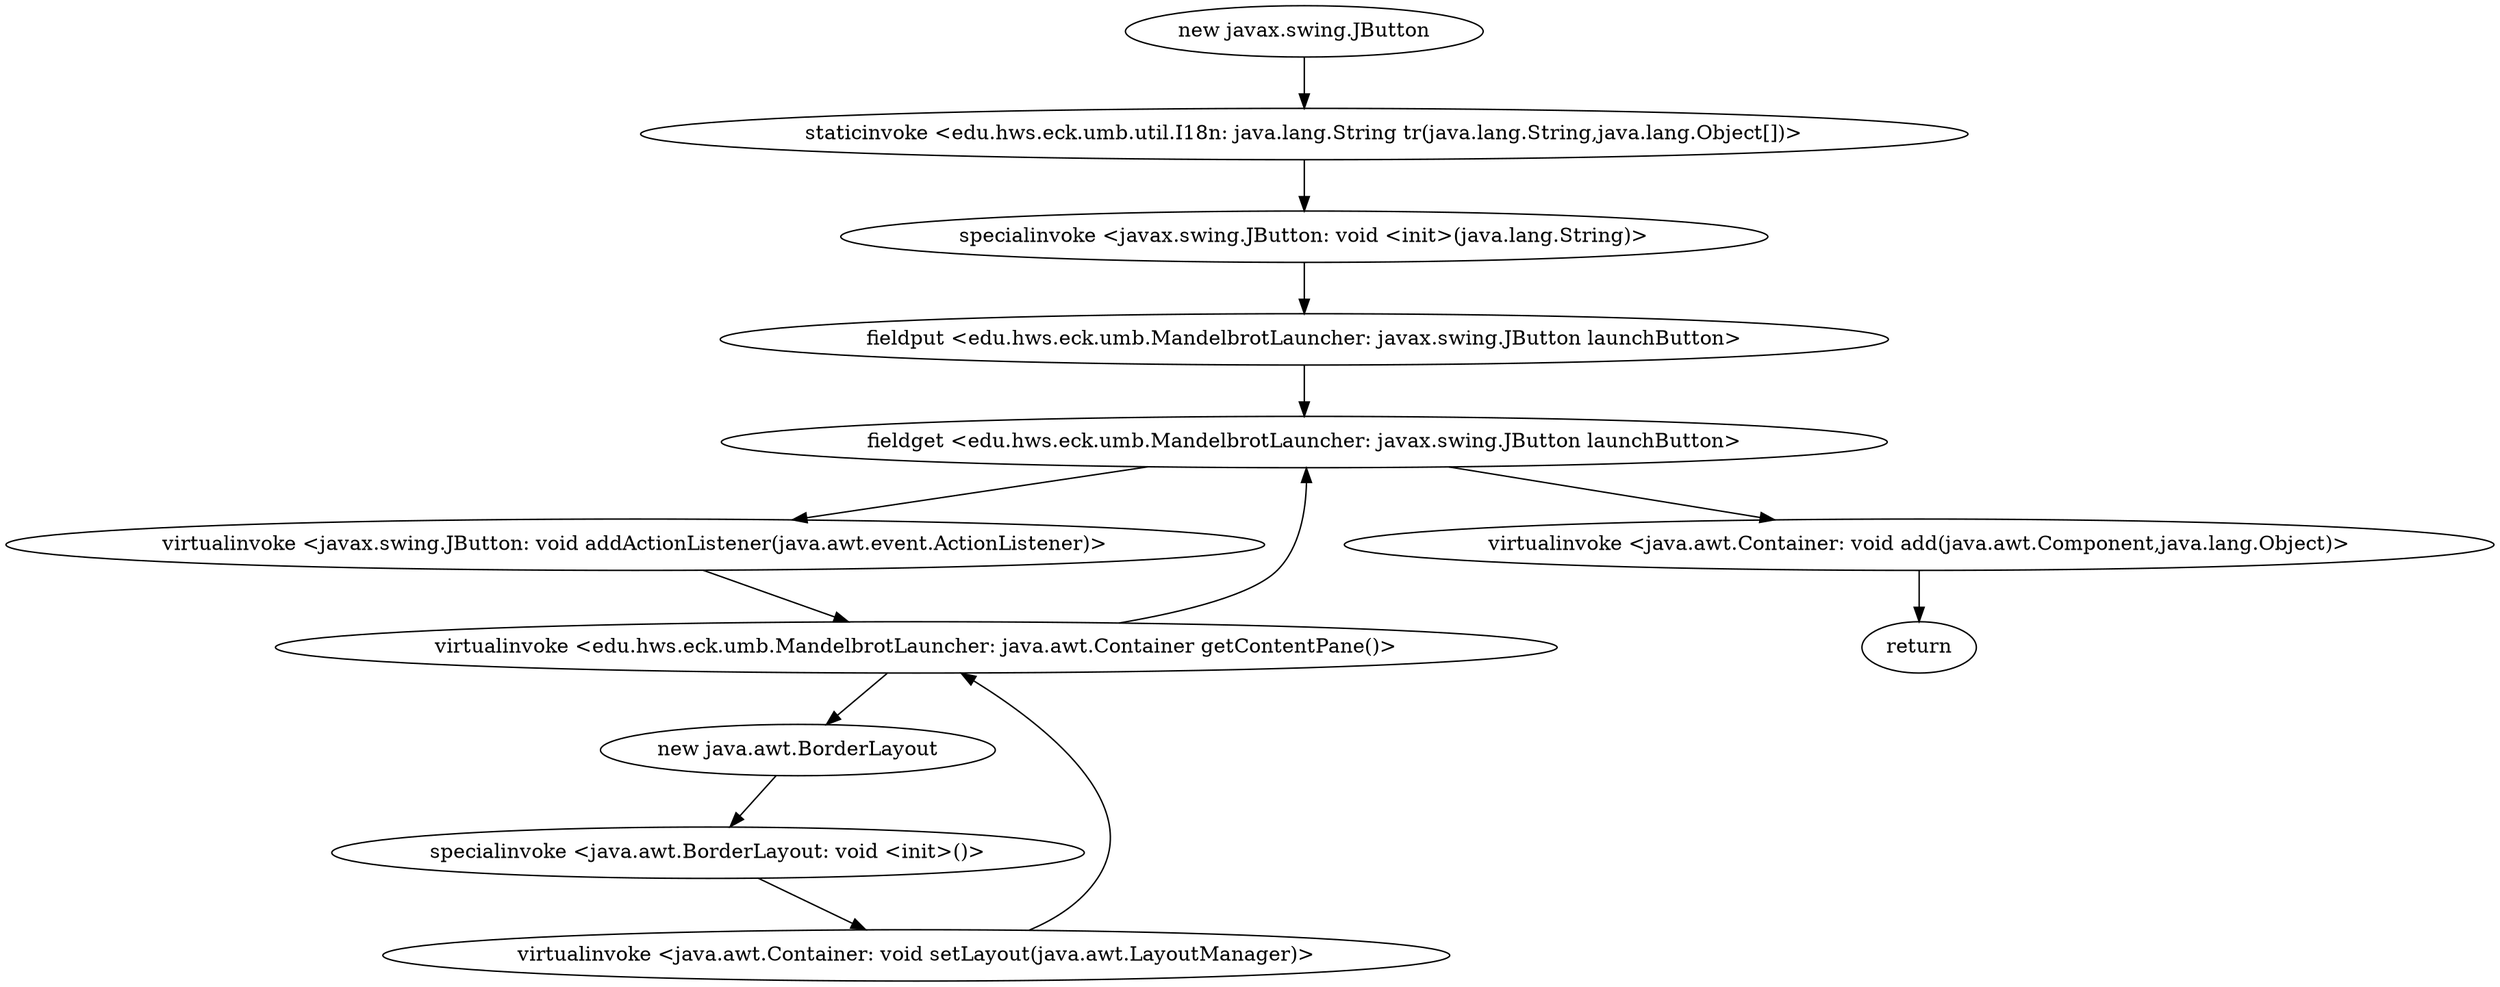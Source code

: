 digraph "" {
"new javax.swing.JButton";
 "new javax.swing.JButton"->"staticinvoke <edu.hws.eck.umb.util.I18n: java.lang.String tr(java.lang.String,java.lang.Object[])>";
 "staticinvoke <edu.hws.eck.umb.util.I18n: java.lang.String tr(java.lang.String,java.lang.Object[])>"->"specialinvoke <javax.swing.JButton: void <init>(java.lang.String)>";
 "specialinvoke <javax.swing.JButton: void <init>(java.lang.String)>"->"fieldput <edu.hws.eck.umb.MandelbrotLauncher: javax.swing.JButton launchButton>";
 "fieldput <edu.hws.eck.umb.MandelbrotLauncher: javax.swing.JButton launchButton>"->"fieldget <edu.hws.eck.umb.MandelbrotLauncher: javax.swing.JButton launchButton>";
 "fieldget <edu.hws.eck.umb.MandelbrotLauncher: javax.swing.JButton launchButton>"->"virtualinvoke <javax.swing.JButton: void addActionListener(java.awt.event.ActionListener)>";
 "virtualinvoke <javax.swing.JButton: void addActionListener(java.awt.event.ActionListener)>"->"virtualinvoke <edu.hws.eck.umb.MandelbrotLauncher: java.awt.Container getContentPane()>";
 "virtualinvoke <edu.hws.eck.umb.MandelbrotLauncher: java.awt.Container getContentPane()>"->"new java.awt.BorderLayout";
 "new java.awt.BorderLayout"->"specialinvoke <java.awt.BorderLayout: void <init>()>";
 "specialinvoke <java.awt.BorderLayout: void <init>()>"->"virtualinvoke <java.awt.Container: void setLayout(java.awt.LayoutManager)>";
 "virtualinvoke <java.awt.Container: void setLayout(java.awt.LayoutManager)>"->"virtualinvoke <edu.hws.eck.umb.MandelbrotLauncher: java.awt.Container getContentPane()>";
 "virtualinvoke <edu.hws.eck.umb.MandelbrotLauncher: java.awt.Container getContentPane()>"->"fieldget <edu.hws.eck.umb.MandelbrotLauncher: javax.swing.JButton launchButton>";
 "fieldget <edu.hws.eck.umb.MandelbrotLauncher: javax.swing.JButton launchButton>"->"virtualinvoke <java.awt.Container: void add(java.awt.Component,java.lang.Object)>";
 "virtualinvoke <java.awt.Container: void add(java.awt.Component,java.lang.Object)>"->"return";
}
